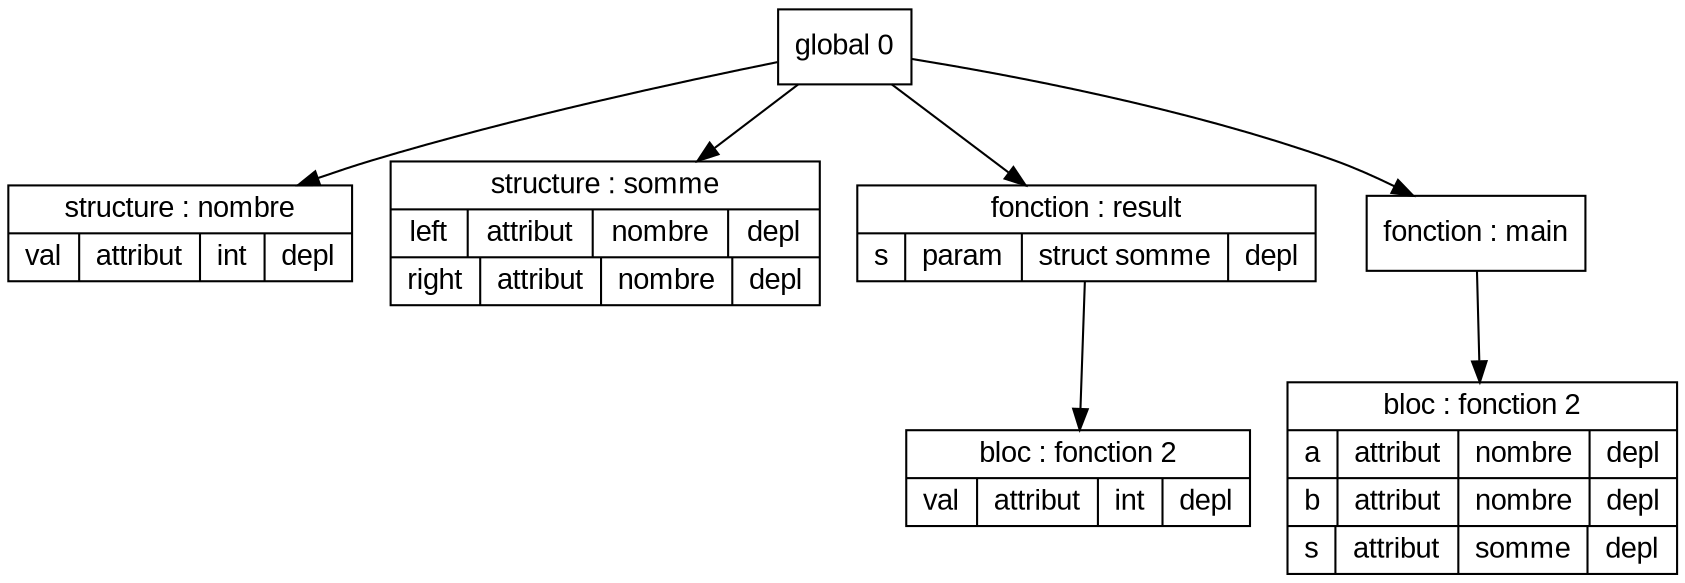 digraph "tds"{

	node [fontname="Arial"];

	N1 [shape=record label="{ structure : nombre
	| { val | attribut | int | depl }
	}"];

	N2 [shape=record label="{ structure : somme
	| { left | attribut | nombre | depl }
	| { right | attribut | nombre | depl }
	}"];

	N4 [shape=record label="{ bloc : fonction  2
	| { val | attribut | int | depl }
	}"];

	N3 [shape=record label="{ fonction : result
	| { s | param | struct somme | depl }
	}"];

	N6 [shape=record label="{ bloc : fonction  2
	| { a | attribut | nombre | depl }
	| { b | attribut | nombre | depl }
	| { s | attribut | somme | depl }
	}"];

	N5 [shape=record label="{ fonction : main
	}"];

	N0 [shape=record label="{ global 0
	}"];


	N0 -> N1; 
	N0 -> N2; 
	N0 -> N3; 
	N3 -> N4; 
	N0 -> N5; 
	N5 -> N6; 
}
